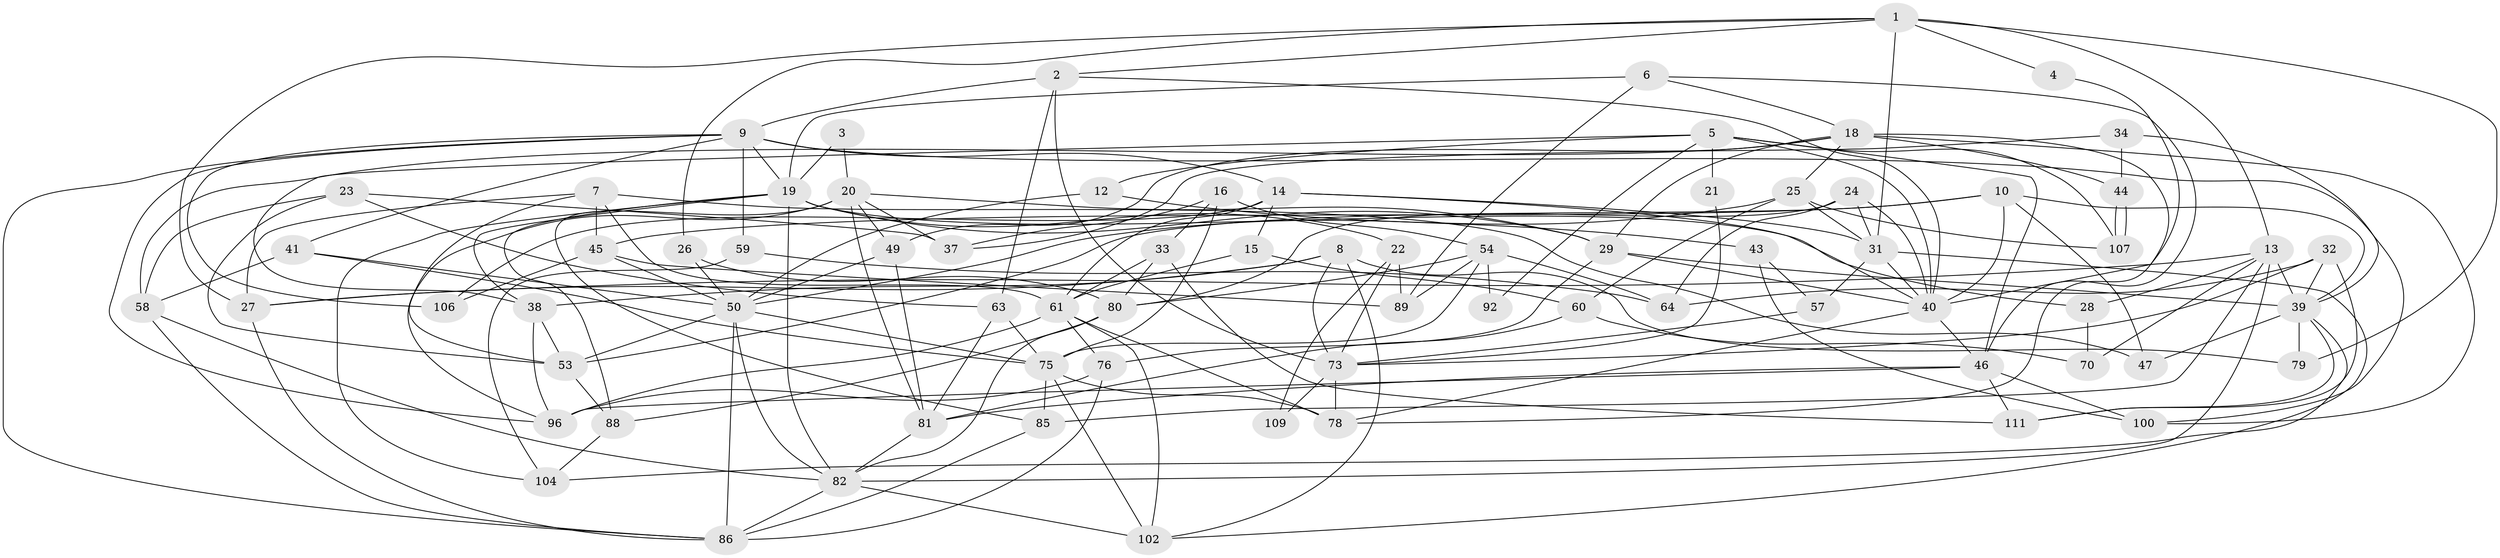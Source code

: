 // original degree distribution, {6: 0.06306306306306306, 3: 0.2702702702702703, 2: 0.0990990990990991, 4: 0.34234234234234234, 5: 0.18018018018018017, 8: 0.009009009009009009, 7: 0.02702702702702703, 9: 0.009009009009009009}
// Generated by graph-tools (version 1.1) at 2025/41/03/06/25 10:41:56]
// undirected, 74 vertices, 184 edges
graph export_dot {
graph [start="1"]
  node [color=gray90,style=filled];
  1 [super="+65"];
  2 [super="+17"];
  3;
  4;
  5 [super="+52"];
  6;
  7;
  8 [super="+11"];
  9 [super="+101"];
  10 [super="+30"];
  12;
  13 [super="+68"];
  14 [super="+35"];
  15;
  16;
  18 [super="+66"];
  19 [super="+71"];
  20 [super="+83"];
  21;
  22;
  23;
  24;
  25 [super="+62"];
  26;
  27 [super="+51"];
  28;
  29 [super="+77"];
  31 [super="+36"];
  32;
  33;
  34 [super="+74"];
  37;
  38 [super="+48"];
  39 [super="+55"];
  40 [super="+42"];
  41 [super="+69"];
  43;
  44;
  45 [super="+87"];
  46 [super="+56"];
  47;
  49 [super="+72"];
  50 [super="+95"];
  53 [super="+110"];
  54 [super="+103"];
  57;
  58 [super="+108"];
  59;
  60;
  61 [super="+94"];
  63;
  64 [super="+67"];
  70;
  73 [super="+84"];
  75 [super="+105"];
  76;
  78 [super="+99"];
  79;
  80 [super="+98"];
  81 [super="+91"];
  82 [super="+90"];
  85;
  86 [super="+93"];
  88;
  89 [super="+97"];
  92;
  96;
  100;
  102;
  104;
  106;
  107;
  109;
  111;
  1 -- 13;
  1 -- 27;
  1 -- 4;
  1 -- 26;
  1 -- 79;
  1 -- 2;
  1 -- 31;
  2 -- 40;
  2 -- 73;
  2 -- 9;
  2 -- 63;
  3 -- 19;
  3 -- 20;
  4 -- 40;
  5 -- 40;
  5 -- 12;
  5 -- 21;
  5 -- 38;
  5 -- 107;
  5 -- 92;
  5 -- 46;
  6 -- 46;
  6 -- 19;
  6 -- 18;
  6 -- 89;
  7 -- 45 [weight=2];
  7 -- 47;
  7 -- 27;
  7 -- 61;
  7 -- 53;
  8 -- 102;
  8 -- 79;
  8 -- 27;
  8 -- 38;
  8 -- 73;
  9 -- 106;
  9 -- 59;
  9 -- 86;
  9 -- 96;
  9 -- 100;
  9 -- 14;
  9 -- 41;
  9 -- 19;
  10 -- 40;
  10 -- 53;
  10 -- 39;
  10 -- 45;
  10 -- 47;
  12 -- 43;
  12 -- 50;
  13 -- 85;
  13 -- 28;
  13 -- 70;
  13 -- 82;
  13 -- 27;
  13 -- 39;
  14 -- 15;
  14 -- 106;
  14 -- 40;
  14 -- 31;
  14 -- 61;
  15 -- 60;
  15 -- 61;
  16 -- 33;
  16 -- 37;
  16 -- 54;
  16 -- 75;
  18 -- 58;
  18 -- 29;
  18 -- 25;
  18 -- 100;
  18 -- 44;
  18 -- 78;
  18 -- 49;
  19 -- 82;
  19 -- 38;
  19 -- 22;
  19 -- 88;
  19 -- 28;
  19 -- 104;
  19 -- 29;
  20 -- 85;
  20 -- 96;
  20 -- 49;
  20 -- 37;
  20 -- 29;
  20 -- 81;
  21 -- 73;
  22 -- 109;
  22 -- 89;
  22 -- 73;
  23 -- 37;
  23 -- 63;
  23 -- 53;
  23 -- 58;
  24 -- 40;
  24 -- 31;
  24 -- 64;
  24 -- 80;
  25 -- 107;
  25 -- 50;
  25 -- 60;
  25 -- 31;
  26 -- 80;
  26 -- 50;
  27 -- 86;
  28 -- 70;
  29 -- 39;
  29 -- 40;
  29 -- 76;
  31 -- 57;
  31 -- 102;
  31 -- 40;
  32 -- 111;
  32 -- 39;
  32 -- 64;
  32 -- 73;
  33 -- 111;
  33 -- 61;
  33 -- 80;
  34 -- 39;
  34 -- 37;
  34 -- 44;
  38 -- 53;
  38 -- 96;
  39 -- 47;
  39 -- 79;
  39 -- 111;
  39 -- 104;
  40 -- 46;
  40 -- 78;
  41 -- 50;
  41 -- 58;
  41 -- 75;
  43 -- 57;
  43 -- 100;
  44 -- 107;
  44 -- 107;
  45 -- 106;
  45 -- 50;
  45 -- 89;
  46 -- 100;
  46 -- 81;
  46 -- 96;
  46 -- 111;
  49 -- 81;
  49 -- 50;
  50 -- 86;
  50 -- 53;
  50 -- 75;
  50 -- 82;
  53 -- 88;
  54 -- 89;
  54 -- 64;
  54 -- 80;
  54 -- 92;
  54 -- 75;
  57 -- 73;
  58 -- 86;
  58 -- 82;
  59 -- 104;
  59 -- 64;
  60 -- 81;
  60 -- 70;
  61 -- 102;
  61 -- 96;
  61 -- 76;
  61 -- 78;
  63 -- 81;
  63 -- 75;
  73 -- 109;
  73 -- 78;
  75 -- 102;
  75 -- 78;
  75 -- 85;
  76 -- 96;
  76 -- 86;
  80 -- 88;
  80 -- 82;
  81 -- 82;
  82 -- 102;
  82 -- 86;
  85 -- 86;
  88 -- 104;
}
